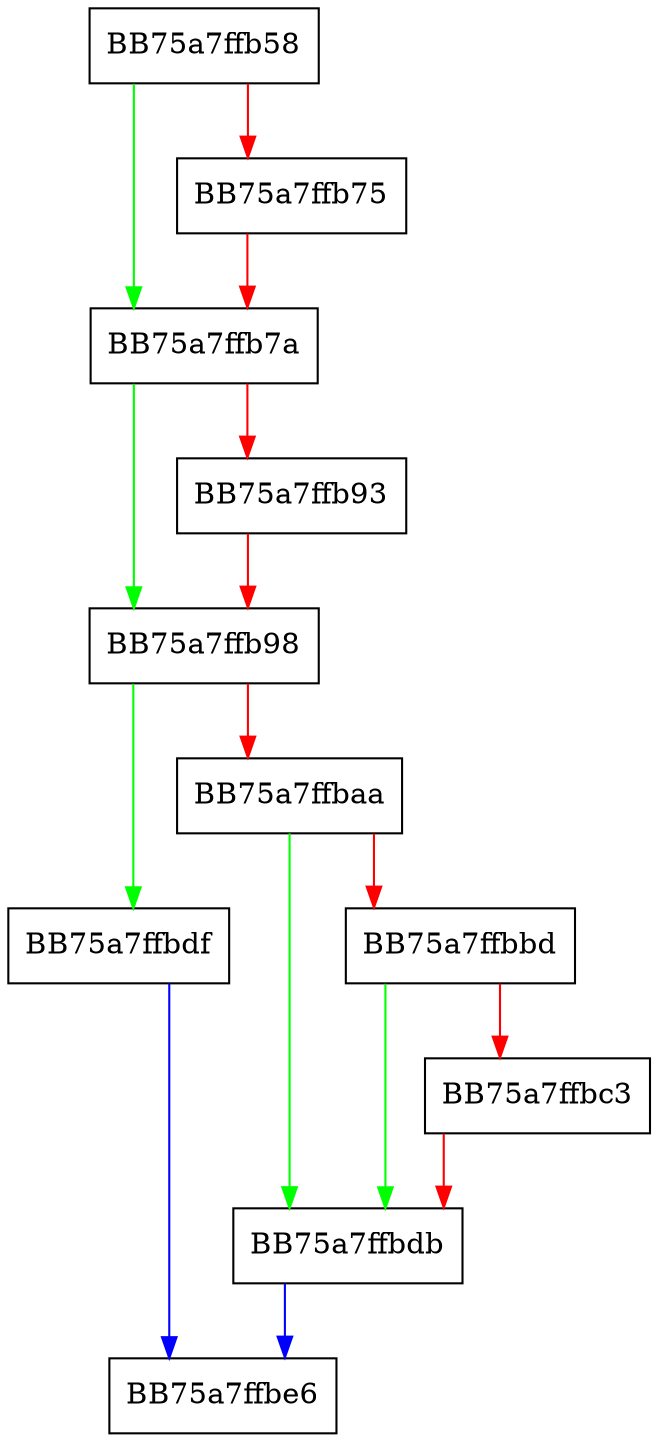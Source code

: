 digraph RemoveFileHelper {
  node [shape="box"];
  graph [splines=ortho];
  BB75a7ffb58 -> BB75a7ffb7a [color="green"];
  BB75a7ffb58 -> BB75a7ffb75 [color="red"];
  BB75a7ffb75 -> BB75a7ffb7a [color="red"];
  BB75a7ffb7a -> BB75a7ffb98 [color="green"];
  BB75a7ffb7a -> BB75a7ffb93 [color="red"];
  BB75a7ffb93 -> BB75a7ffb98 [color="red"];
  BB75a7ffb98 -> BB75a7ffbdf [color="green"];
  BB75a7ffb98 -> BB75a7ffbaa [color="red"];
  BB75a7ffbaa -> BB75a7ffbdb [color="green"];
  BB75a7ffbaa -> BB75a7ffbbd [color="red"];
  BB75a7ffbbd -> BB75a7ffbdb [color="green"];
  BB75a7ffbbd -> BB75a7ffbc3 [color="red"];
  BB75a7ffbc3 -> BB75a7ffbdb [color="red"];
  BB75a7ffbdb -> BB75a7ffbe6 [color="blue"];
  BB75a7ffbdf -> BB75a7ffbe6 [color="blue"];
}